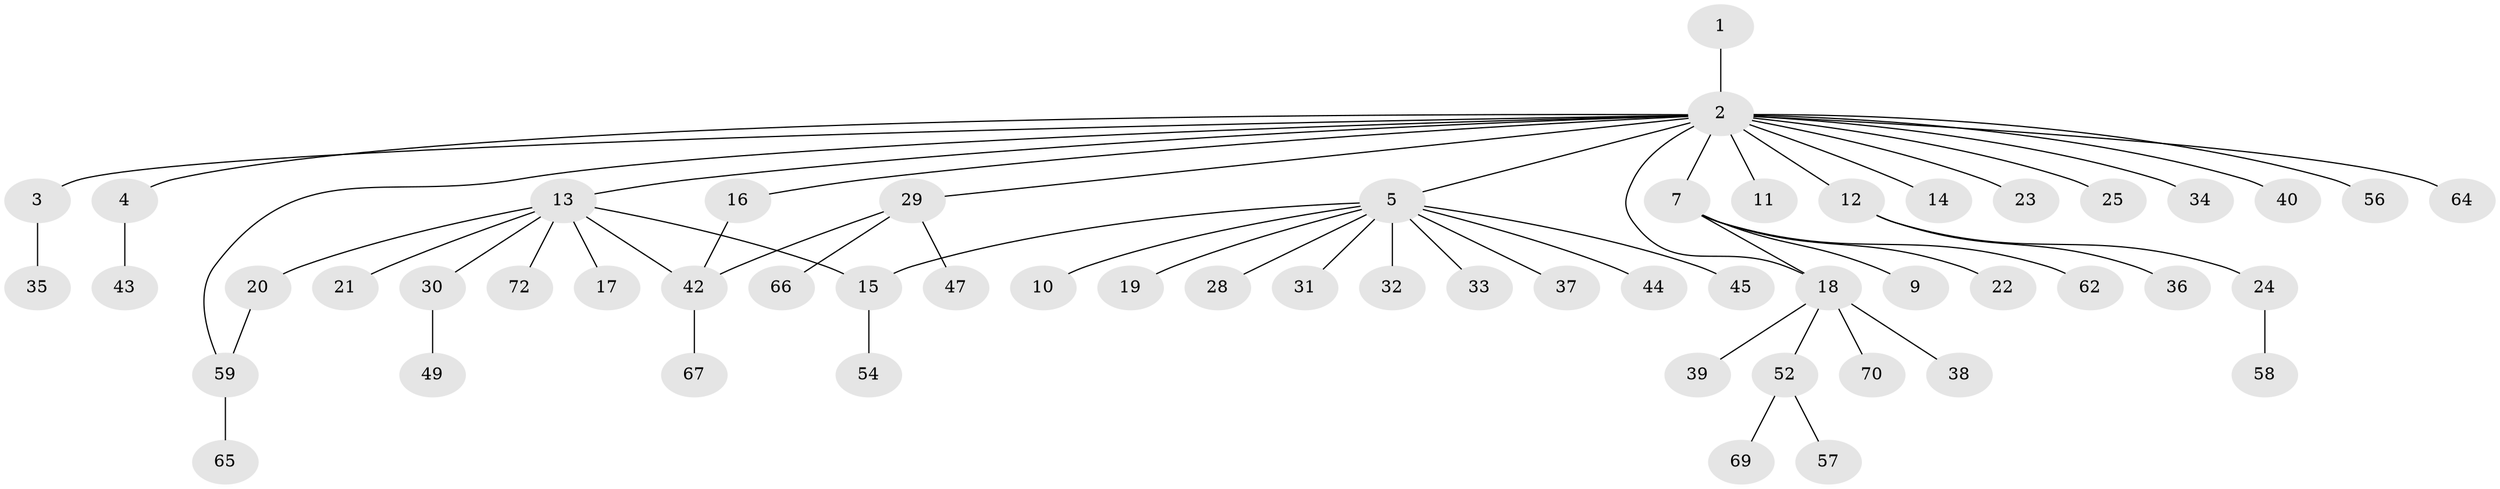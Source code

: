 // original degree distribution, {2: 0.18055555555555555, 20: 0.013888888888888888, 11: 0.013888888888888888, 6: 0.027777777777777776, 1: 0.625, 4: 0.027777777777777776, 9: 0.013888888888888888, 3: 0.09722222222222222}
// Generated by graph-tools (version 1.1) at 2025/41/03/06/25 10:41:50]
// undirected, 56 vertices, 60 edges
graph export_dot {
graph [start="1"]
  node [color=gray90,style=filled];
  1 [super="+8"];
  2 [super="+60"];
  3;
  4;
  5 [super="+6"];
  7 [super="+55"];
  9;
  10;
  11 [super="+71"];
  12 [super="+61"];
  13 [super="+50"];
  14;
  15 [super="+46"];
  16;
  17;
  18 [super="+27"];
  19;
  20 [super="+26"];
  21;
  22;
  23 [super="+48"];
  24;
  25;
  28;
  29 [super="+41"];
  30 [super="+51"];
  31;
  32;
  33;
  34;
  35;
  36;
  37;
  38;
  39;
  40;
  42 [super="+63"];
  43;
  44;
  45;
  47;
  49;
  52 [super="+53"];
  54;
  56 [super="+68"];
  57;
  58;
  59;
  62;
  64;
  65;
  66;
  67;
  69;
  70;
  72;
  1 -- 2;
  2 -- 3;
  2 -- 4;
  2 -- 5;
  2 -- 7;
  2 -- 11;
  2 -- 12;
  2 -- 13;
  2 -- 14;
  2 -- 16;
  2 -- 18;
  2 -- 23;
  2 -- 25;
  2 -- 29;
  2 -- 34;
  2 -- 40;
  2 -- 56;
  2 -- 59;
  2 -- 64;
  3 -- 35;
  4 -- 43;
  5 -- 10;
  5 -- 15;
  5 -- 19;
  5 -- 28;
  5 -- 31;
  5 -- 32;
  5 -- 33;
  5 -- 37;
  5 -- 44;
  5 -- 45;
  7 -- 9;
  7 -- 22;
  7 -- 62;
  7 -- 18;
  12 -- 24;
  12 -- 36;
  13 -- 17;
  13 -- 20;
  13 -- 21;
  13 -- 30;
  13 -- 72;
  13 -- 42;
  13 -- 15;
  15 -- 54;
  16 -- 42;
  18 -- 52;
  18 -- 39;
  18 -- 70;
  18 -- 38;
  20 -- 59;
  24 -- 58;
  29 -- 66;
  29 -- 42;
  29 -- 47;
  30 -- 49;
  42 -- 67;
  52 -- 57;
  52 -- 69;
  59 -- 65;
}
